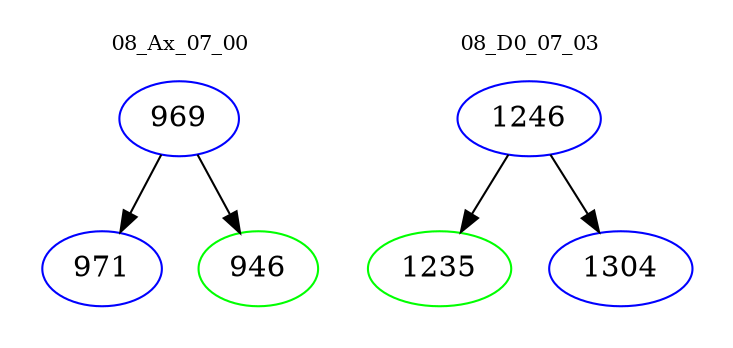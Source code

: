 digraph{
subgraph cluster_0 {
color = white
label = "08_Ax_07_00";
fontsize=10;
T0_969 [label="969", color="blue"]
T0_969 -> T0_971 [color="black"]
T0_971 [label="971", color="blue"]
T0_969 -> T0_946 [color="black"]
T0_946 [label="946", color="green"]
}
subgraph cluster_1 {
color = white
label = "08_D0_07_03";
fontsize=10;
T1_1246 [label="1246", color="blue"]
T1_1246 -> T1_1235 [color="black"]
T1_1235 [label="1235", color="green"]
T1_1246 -> T1_1304 [color="black"]
T1_1304 [label="1304", color="blue"]
}
}
